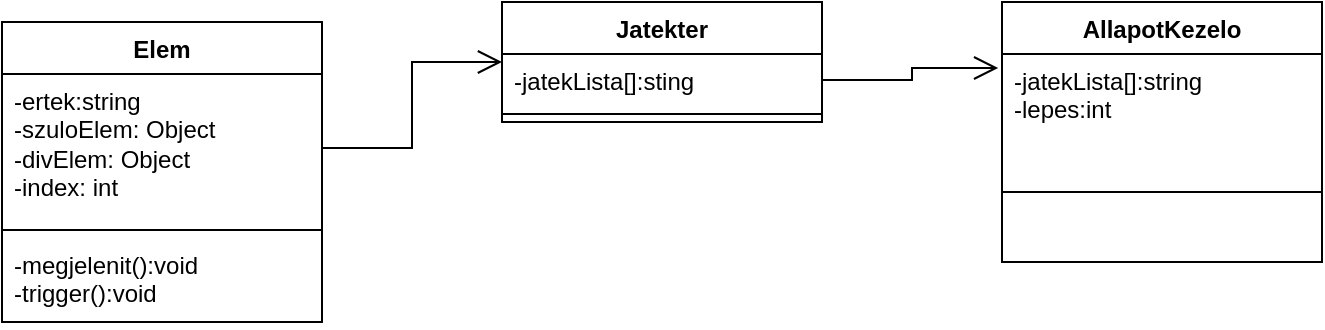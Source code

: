 <mxfile version="24.3.1" type="device">
  <diagram name="1 oldal" id="iFVySu6DtbfAF9OFb-0G">
    <mxGraphModel dx="1434" dy="788" grid="1" gridSize="10" guides="1" tooltips="1" connect="1" arrows="1" fold="1" page="1" pageScale="1" pageWidth="827" pageHeight="1169" math="0" shadow="0">
      <root>
        <mxCell id="0" />
        <mxCell id="1" parent="0" />
        <mxCell id="2zB9ZfUn6aH4xh7qQFIy-9" value="Elem" style="swimlane;fontStyle=1;align=center;verticalAlign=top;childLayout=stackLayout;horizontal=1;startSize=26;horizontalStack=0;resizeParent=1;resizeParentMax=0;resizeLast=0;collapsible=1;marginBottom=0;whiteSpace=wrap;html=1;" vertex="1" parent="1">
          <mxGeometry x="130" y="160" width="160" height="150" as="geometry">
            <mxRectangle x="130" y="160" width="70" height="30" as="alternateBounds" />
          </mxGeometry>
        </mxCell>
        <mxCell id="2zB9ZfUn6aH4xh7qQFIy-10" value="-ertek:string&lt;div&gt;-szuloElem: Object&lt;/div&gt;&lt;div&gt;-divElem: Object&lt;/div&gt;&lt;div&gt;-index: int&lt;/div&gt;" style="text;strokeColor=none;fillColor=none;align=left;verticalAlign=top;spacingLeft=4;spacingRight=4;overflow=hidden;rotatable=0;points=[[0,0.5],[1,0.5]];portConstraint=eastwest;whiteSpace=wrap;html=1;" vertex="1" parent="2zB9ZfUn6aH4xh7qQFIy-9">
          <mxGeometry y="26" width="160" height="74" as="geometry" />
        </mxCell>
        <mxCell id="2zB9ZfUn6aH4xh7qQFIy-11" value="" style="line;strokeWidth=1;fillColor=none;align=left;verticalAlign=middle;spacingTop=-1;spacingLeft=3;spacingRight=3;rotatable=0;labelPosition=right;points=[];portConstraint=eastwest;strokeColor=inherit;" vertex="1" parent="2zB9ZfUn6aH4xh7qQFIy-9">
          <mxGeometry y="100" width="160" height="8" as="geometry" />
        </mxCell>
        <mxCell id="2zB9ZfUn6aH4xh7qQFIy-12" value="-megjelenit():void&lt;div&gt;-trigger():void&lt;/div&gt;" style="text;strokeColor=none;fillColor=none;align=left;verticalAlign=top;spacingLeft=4;spacingRight=4;overflow=hidden;rotatable=0;points=[[0,0.5],[1,0.5]];portConstraint=eastwest;whiteSpace=wrap;html=1;" vertex="1" parent="2zB9ZfUn6aH4xh7qQFIy-9">
          <mxGeometry y="108" width="160" height="42" as="geometry" />
        </mxCell>
        <mxCell id="2zB9ZfUn6aH4xh7qQFIy-13" value="Jatekter&lt;div&gt;&lt;br&gt;&lt;/div&gt;" style="swimlane;fontStyle=1;align=center;verticalAlign=top;childLayout=stackLayout;horizontal=1;startSize=26;horizontalStack=0;resizeParent=1;resizeParentMax=0;resizeLast=0;collapsible=1;marginBottom=0;whiteSpace=wrap;html=1;" vertex="1" parent="1">
          <mxGeometry x="380" y="150" width="160" height="60" as="geometry">
            <mxRectangle x="380" y="150" width="80" height="40" as="alternateBounds" />
          </mxGeometry>
        </mxCell>
        <mxCell id="2zB9ZfUn6aH4xh7qQFIy-14" value="-jatekLista[]:sting" style="text;strokeColor=none;fillColor=none;align=left;verticalAlign=top;spacingLeft=4;spacingRight=4;overflow=hidden;rotatable=0;points=[[0,0.5],[1,0.5]];portConstraint=eastwest;whiteSpace=wrap;html=1;" vertex="1" parent="2zB9ZfUn6aH4xh7qQFIy-13">
          <mxGeometry y="26" width="160" height="26" as="geometry" />
        </mxCell>
        <mxCell id="2zB9ZfUn6aH4xh7qQFIy-15" value="" style="line;strokeWidth=1;fillColor=none;align=left;verticalAlign=middle;spacingTop=-1;spacingLeft=3;spacingRight=3;rotatable=0;labelPosition=right;points=[];portConstraint=eastwest;strokeColor=inherit;" vertex="1" parent="2zB9ZfUn6aH4xh7qQFIy-13">
          <mxGeometry y="52" width="160" height="8" as="geometry" />
        </mxCell>
        <mxCell id="2zB9ZfUn6aH4xh7qQFIy-17" value="AllapotKezelo" style="swimlane;fontStyle=1;align=center;verticalAlign=top;childLayout=stackLayout;horizontal=1;startSize=26;horizontalStack=0;resizeParent=1;resizeParentMax=0;resizeLast=0;collapsible=1;marginBottom=0;whiteSpace=wrap;html=1;" vertex="1" parent="1">
          <mxGeometry x="630" y="150" width="160" height="130" as="geometry" />
        </mxCell>
        <mxCell id="2zB9ZfUn6aH4xh7qQFIy-18" value="-jatekLista[]:string&lt;div&gt;-lepes:int&lt;/div&gt;" style="text;strokeColor=none;fillColor=none;align=left;verticalAlign=top;spacingLeft=4;spacingRight=4;overflow=hidden;rotatable=0;points=[[0,0.5],[1,0.5]];portConstraint=eastwest;whiteSpace=wrap;html=1;" vertex="1" parent="2zB9ZfUn6aH4xh7qQFIy-17">
          <mxGeometry y="26" width="160" height="34" as="geometry" />
        </mxCell>
        <mxCell id="2zB9ZfUn6aH4xh7qQFIy-19" value="" style="line;strokeWidth=1;fillColor=none;align=left;verticalAlign=middle;spacingTop=-1;spacingLeft=3;spacingRight=3;rotatable=0;labelPosition=right;points=[];portConstraint=eastwest;strokeColor=inherit;" vertex="1" parent="2zB9ZfUn6aH4xh7qQFIy-17">
          <mxGeometry y="60" width="160" height="70" as="geometry" />
        </mxCell>
        <mxCell id="2zB9ZfUn6aH4xh7qQFIy-26" style="edgeStyle=orthogonalEdgeStyle;rounded=0;orthogonalLoop=1;jettySize=auto;html=1;entryX=0;entryY=0.5;entryDx=0;entryDy=0;endSize=10;endArrow=open;endFill=0;" edge="1" parent="1" source="2zB9ZfUn6aH4xh7qQFIy-10" target="2zB9ZfUn6aH4xh7qQFIy-13">
          <mxGeometry relative="1" as="geometry" />
        </mxCell>
        <mxCell id="2zB9ZfUn6aH4xh7qQFIy-27" style="edgeStyle=orthogonalEdgeStyle;rounded=0;orthogonalLoop=1;jettySize=auto;html=1;entryX=-0.012;entryY=0.206;entryDx=0;entryDy=0;entryPerimeter=0;endArrow=open;endFill=0;endSize=10;" edge="1" parent="1" source="2zB9ZfUn6aH4xh7qQFIy-14" target="2zB9ZfUn6aH4xh7qQFIy-18">
          <mxGeometry relative="1" as="geometry" />
        </mxCell>
      </root>
    </mxGraphModel>
  </diagram>
</mxfile>
